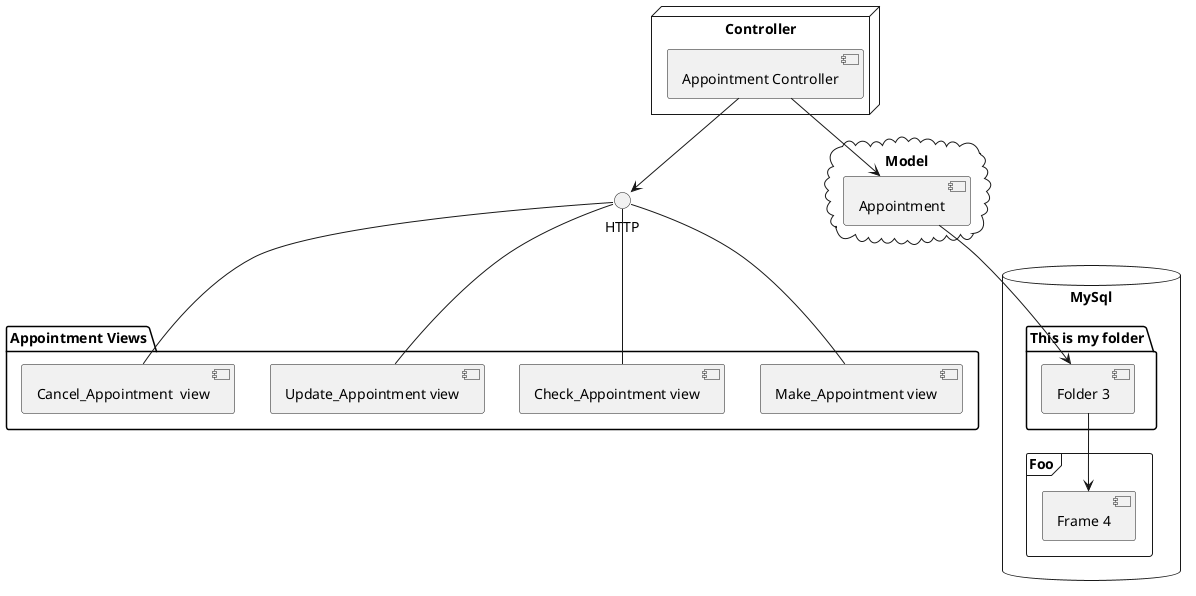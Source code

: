 @startuml
'https://plantuml.com/component-diagram


package "Appointment Views"{
  [Make_Appointment view]
  [Check_Appointment view]
  [Update_Appointment view]
  [Cancel_Appointment  view]
}

HTTP -- [Make_Appointment view]
HTTP -- [Check_Appointment view]
HTTP -- [Update_Appointment view]
HTTP -- [Cancel_Appointment  view]

node "Controller" {
  [Appointment Controller] --> HTTP
}

cloud "Model" {
  [Appointment]
}

[Appointment Controller] --> [Appointment]




database "MySql" {
  folder "This is my folder" {
    [Folder 3]
  }
  frame "Foo" {
    [Frame 4]
  }
}


[Appointment] --> [Folder 3]
[Folder 3] --> [Frame 4]

@enduml